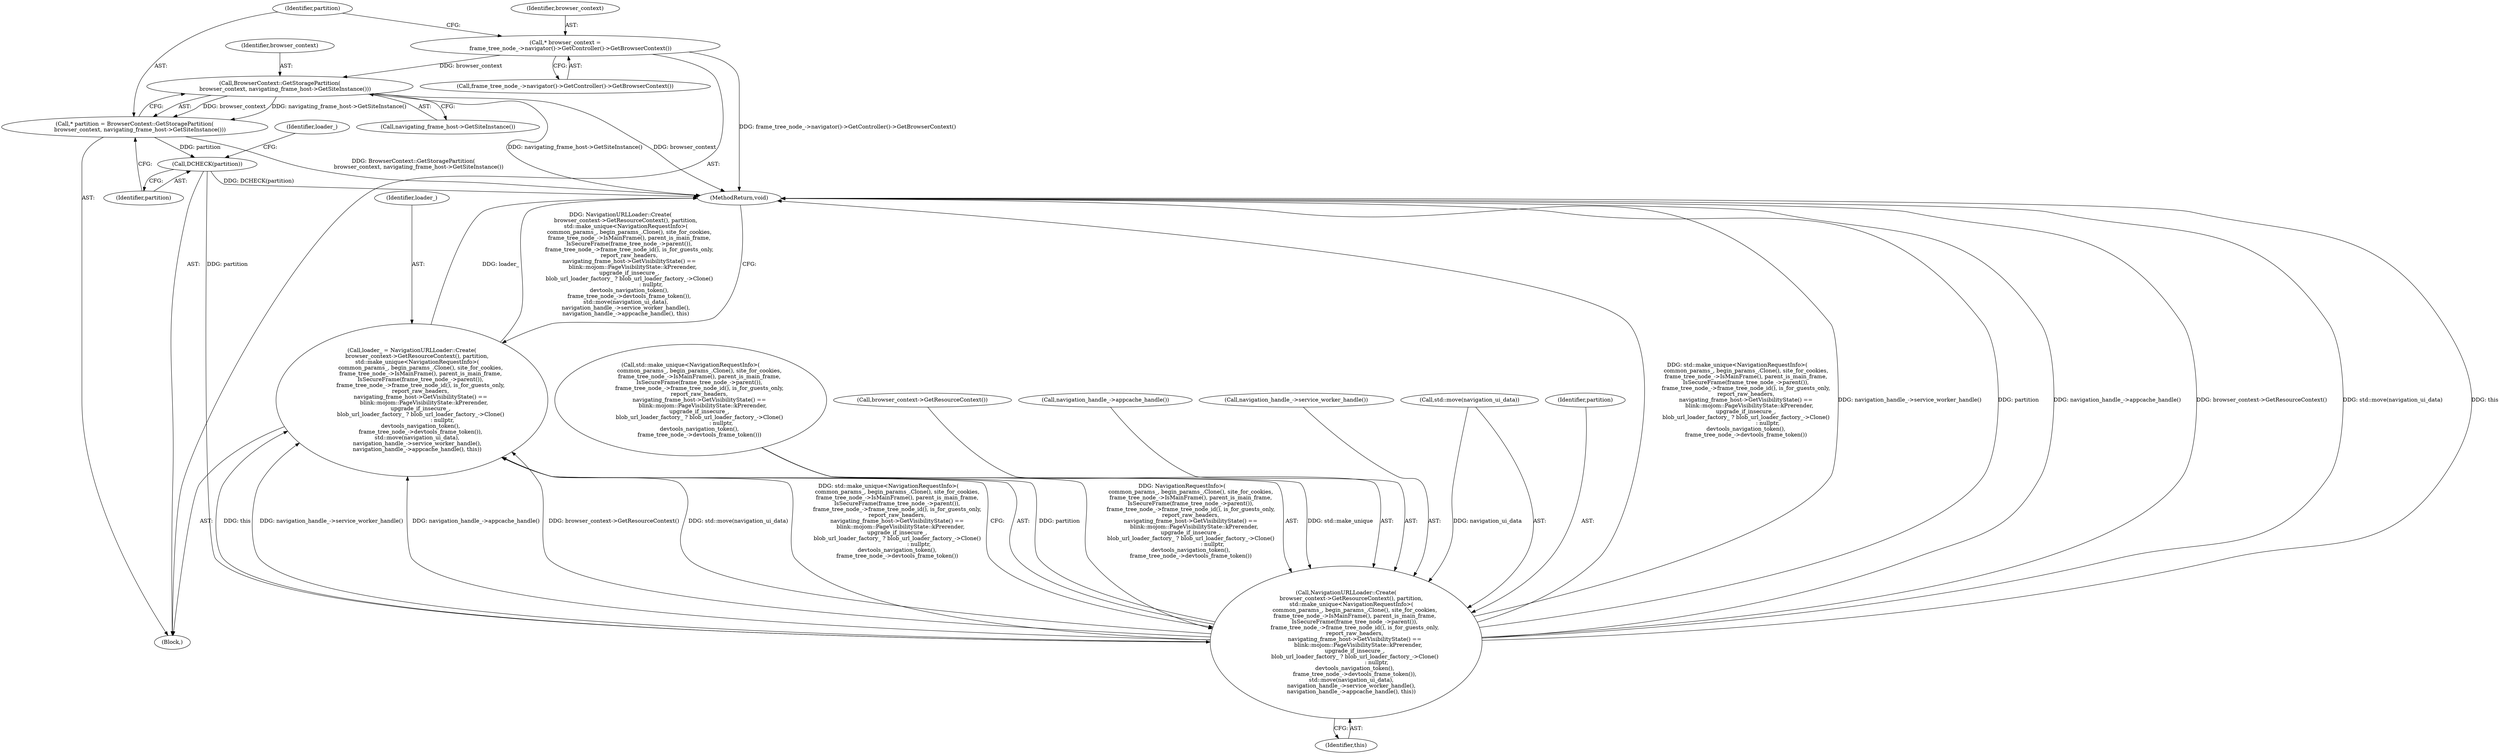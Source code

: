 digraph "0_Chrome_8355de453bb4014b74b2db5d7ca38c5664d65d83@pointer" {
"1000196" [label="(Call,BrowserContext::GetStoragePartition(\n      browser_context, navigating_frame_host->GetSiteInstance()))"];
"1000190" [label="(Call,* browser_context =\n      frame_tree_node_->navigator()->GetController()->GetBrowserContext())"];
"1000194" [label="(Call,* partition = BrowserContext::GetStoragePartition(\n      browser_context, navigating_frame_host->GetSiteInstance()))"];
"1000199" [label="(Call,DCHECK(partition))"];
"1000341" [label="(Call,NavigationURLLoader::Create(\n      browser_context->GetResourceContext(), partition,\n      std::make_unique<NavigationRequestInfo>(\n          common_params_, begin_params_.Clone(), site_for_cookies,\n          frame_tree_node_->IsMainFrame(), parent_is_main_frame,\n          IsSecureFrame(frame_tree_node_->parent()),\n          frame_tree_node_->frame_tree_node_id(), is_for_guests_only,\n          report_raw_headers,\n          navigating_frame_host->GetVisibilityState() ==\n              blink::mojom::PageVisibilityState::kPrerender,\n          upgrade_if_insecure_,\n          blob_url_loader_factory_ ? blob_url_loader_factory_->Clone()\n                                   : nullptr,\n          devtools_navigation_token(),\n          frame_tree_node_->devtools_frame_token()),\n      std::move(navigation_ui_data),\n      navigation_handle_->service_worker_handle(),\n      navigation_handle_->appcache_handle(), this))"];
"1000339" [label="(Call,loader_ = NavigationURLLoader::Create(\n      browser_context->GetResourceContext(), partition,\n      std::make_unique<NavigationRequestInfo>(\n          common_params_, begin_params_.Clone(), site_for_cookies,\n          frame_tree_node_->IsMainFrame(), parent_is_main_frame,\n          IsSecureFrame(frame_tree_node_->parent()),\n          frame_tree_node_->frame_tree_node_id(), is_for_guests_only,\n          report_raw_headers,\n          navigating_frame_host->GetVisibilityState() ==\n              blink::mojom::PageVisibilityState::kPrerender,\n          upgrade_if_insecure_,\n          blob_url_loader_factory_ ? blob_url_loader_factory_->Clone()\n                                   : nullptr,\n          devtools_navigation_token(),\n          frame_tree_node_->devtools_frame_token()),\n      std::move(navigation_ui_data),\n      navigation_handle_->service_worker_handle(),\n      navigation_handle_->appcache_handle(), this))"];
"1000341" [label="(Call,NavigationURLLoader::Create(\n      browser_context->GetResourceContext(), partition,\n      std::make_unique<NavigationRequestInfo>(\n          common_params_, begin_params_.Clone(), site_for_cookies,\n          frame_tree_node_->IsMainFrame(), parent_is_main_frame,\n          IsSecureFrame(frame_tree_node_->parent()),\n          frame_tree_node_->frame_tree_node_id(), is_for_guests_only,\n          report_raw_headers,\n          navigating_frame_host->GetVisibilityState() ==\n              blink::mojom::PageVisibilityState::kPrerender,\n          upgrade_if_insecure_,\n          blob_url_loader_factory_ ? blob_url_loader_factory_->Clone()\n                                   : nullptr,\n          devtools_navigation_token(),\n          frame_tree_node_->devtools_frame_token()),\n      std::move(navigation_ui_data),\n      navigation_handle_->service_worker_handle(),\n      navigation_handle_->appcache_handle(), this))"];
"1000203" [label="(Identifier,loader_)"];
"1000339" [label="(Call,loader_ = NavigationURLLoader::Create(\n      browser_context->GetResourceContext(), partition,\n      std::make_unique<NavigationRequestInfo>(\n          common_params_, begin_params_.Clone(), site_for_cookies,\n          frame_tree_node_->IsMainFrame(), parent_is_main_frame,\n          IsSecureFrame(frame_tree_node_->parent()),\n          frame_tree_node_->frame_tree_node_id(), is_for_guests_only,\n          report_raw_headers,\n          navigating_frame_host->GetVisibilityState() ==\n              blink::mojom::PageVisibilityState::kPrerender,\n          upgrade_if_insecure_,\n          blob_url_loader_factory_ ? blob_url_loader_factory_->Clone()\n                                   : nullptr,\n          devtools_navigation_token(),\n          frame_tree_node_->devtools_frame_token()),\n      std::move(navigation_ui_data),\n      navigation_handle_->service_worker_handle(),\n      navigation_handle_->appcache_handle(), this))"];
"1000197" [label="(Identifier,browser_context)"];
"1000103" [label="(Block,)"];
"1000344" [label="(Call,std::make_unique<NavigationRequestInfo>(\n          common_params_, begin_params_.Clone(), site_for_cookies,\n          frame_tree_node_->IsMainFrame(), parent_is_main_frame,\n          IsSecureFrame(frame_tree_node_->parent()),\n          frame_tree_node_->frame_tree_node_id(), is_for_guests_only,\n          report_raw_headers,\n          navigating_frame_host->GetVisibilityState() ==\n              blink::mojom::PageVisibilityState::kPrerender,\n          upgrade_if_insecure_,\n          blob_url_loader_factory_ ? blob_url_loader_factory_->Clone()\n                                   : nullptr,\n          devtools_navigation_token(),\n          frame_tree_node_->devtools_frame_token()))"];
"1000342" [label="(Call,browser_context->GetResourceContext())"];
"1000190" [label="(Call,* browser_context =\n      frame_tree_node_->navigator()->GetController()->GetBrowserContext())"];
"1000384" [label="(Call,navigation_handle_->appcache_handle())"];
"1000191" [label="(Identifier,browser_context)"];
"1000386" [label="(MethodReturn,void)"];
"1000383" [label="(Call,navigation_handle_->service_worker_handle())"];
"1000192" [label="(Call,frame_tree_node_->navigator()->GetController()->GetBrowserContext())"];
"1000194" [label="(Call,* partition = BrowserContext::GetStoragePartition(\n      browser_context, navigating_frame_host->GetSiteInstance()))"];
"1000340" [label="(Identifier,loader_)"];
"1000198" [label="(Call,navigating_frame_host->GetSiteInstance())"];
"1000200" [label="(Identifier,partition)"];
"1000199" [label="(Call,DCHECK(partition))"];
"1000195" [label="(Identifier,partition)"];
"1000381" [label="(Call,std::move(navigation_ui_data))"];
"1000196" [label="(Call,BrowserContext::GetStoragePartition(\n      browser_context, navigating_frame_host->GetSiteInstance()))"];
"1000385" [label="(Identifier,this)"];
"1000343" [label="(Identifier,partition)"];
"1000196" -> "1000194"  [label="AST: "];
"1000196" -> "1000198"  [label="CFG: "];
"1000197" -> "1000196"  [label="AST: "];
"1000198" -> "1000196"  [label="AST: "];
"1000194" -> "1000196"  [label="CFG: "];
"1000196" -> "1000386"  [label="DDG: browser_context"];
"1000196" -> "1000386"  [label="DDG: navigating_frame_host->GetSiteInstance()"];
"1000196" -> "1000194"  [label="DDG: browser_context"];
"1000196" -> "1000194"  [label="DDG: navigating_frame_host->GetSiteInstance()"];
"1000190" -> "1000196"  [label="DDG: browser_context"];
"1000190" -> "1000103"  [label="AST: "];
"1000190" -> "1000192"  [label="CFG: "];
"1000191" -> "1000190"  [label="AST: "];
"1000192" -> "1000190"  [label="AST: "];
"1000195" -> "1000190"  [label="CFG: "];
"1000190" -> "1000386"  [label="DDG: frame_tree_node_->navigator()->GetController()->GetBrowserContext()"];
"1000194" -> "1000103"  [label="AST: "];
"1000195" -> "1000194"  [label="AST: "];
"1000200" -> "1000194"  [label="CFG: "];
"1000194" -> "1000386"  [label="DDG: BrowserContext::GetStoragePartition(\n      browser_context, navigating_frame_host->GetSiteInstance())"];
"1000194" -> "1000199"  [label="DDG: partition"];
"1000199" -> "1000103"  [label="AST: "];
"1000199" -> "1000200"  [label="CFG: "];
"1000200" -> "1000199"  [label="AST: "];
"1000203" -> "1000199"  [label="CFG: "];
"1000199" -> "1000386"  [label="DDG: DCHECK(partition)"];
"1000199" -> "1000341"  [label="DDG: partition"];
"1000341" -> "1000339"  [label="AST: "];
"1000341" -> "1000385"  [label="CFG: "];
"1000342" -> "1000341"  [label="AST: "];
"1000343" -> "1000341"  [label="AST: "];
"1000344" -> "1000341"  [label="AST: "];
"1000381" -> "1000341"  [label="AST: "];
"1000383" -> "1000341"  [label="AST: "];
"1000384" -> "1000341"  [label="AST: "];
"1000385" -> "1000341"  [label="AST: "];
"1000339" -> "1000341"  [label="CFG: "];
"1000341" -> "1000386"  [label="DDG: std::make_unique<NavigationRequestInfo>(\n          common_params_, begin_params_.Clone(), site_for_cookies,\n          frame_tree_node_->IsMainFrame(), parent_is_main_frame,\n          IsSecureFrame(frame_tree_node_->parent()),\n          frame_tree_node_->frame_tree_node_id(), is_for_guests_only,\n          report_raw_headers,\n          navigating_frame_host->GetVisibilityState() ==\n              blink::mojom::PageVisibilityState::kPrerender,\n          upgrade_if_insecure_,\n          blob_url_loader_factory_ ? blob_url_loader_factory_->Clone()\n                                   : nullptr,\n          devtools_navigation_token(),\n          frame_tree_node_->devtools_frame_token())"];
"1000341" -> "1000386"  [label="DDG: navigation_handle_->service_worker_handle()"];
"1000341" -> "1000386"  [label="DDG: partition"];
"1000341" -> "1000386"  [label="DDG: navigation_handle_->appcache_handle()"];
"1000341" -> "1000386"  [label="DDG: browser_context->GetResourceContext()"];
"1000341" -> "1000386"  [label="DDG: std::move(navigation_ui_data)"];
"1000341" -> "1000386"  [label="DDG: this"];
"1000341" -> "1000339"  [label="DDG: partition"];
"1000341" -> "1000339"  [label="DDG: this"];
"1000341" -> "1000339"  [label="DDG: navigation_handle_->service_worker_handle()"];
"1000341" -> "1000339"  [label="DDG: navigation_handle_->appcache_handle()"];
"1000341" -> "1000339"  [label="DDG: browser_context->GetResourceContext()"];
"1000341" -> "1000339"  [label="DDG: std::move(navigation_ui_data)"];
"1000341" -> "1000339"  [label="DDG: std::make_unique<NavigationRequestInfo>(\n          common_params_, begin_params_.Clone(), site_for_cookies,\n          frame_tree_node_->IsMainFrame(), parent_is_main_frame,\n          IsSecureFrame(frame_tree_node_->parent()),\n          frame_tree_node_->frame_tree_node_id(), is_for_guests_only,\n          report_raw_headers,\n          navigating_frame_host->GetVisibilityState() ==\n              blink::mojom::PageVisibilityState::kPrerender,\n          upgrade_if_insecure_,\n          blob_url_loader_factory_ ? blob_url_loader_factory_->Clone()\n                                   : nullptr,\n          devtools_navigation_token(),\n          frame_tree_node_->devtools_frame_token())"];
"1000344" -> "1000341"  [label="DDG: std::make_unique"];
"1000344" -> "1000341"  [label="DDG: NavigationRequestInfo>(\n          common_params_, begin_params_.Clone(), site_for_cookies,\n          frame_tree_node_->IsMainFrame(), parent_is_main_frame,\n          IsSecureFrame(frame_tree_node_->parent()),\n          frame_tree_node_->frame_tree_node_id(), is_for_guests_only,\n          report_raw_headers,\n          navigating_frame_host->GetVisibilityState() ==\n              blink::mojom::PageVisibilityState::kPrerender,\n          upgrade_if_insecure_,\n          blob_url_loader_factory_ ? blob_url_loader_factory_->Clone()\n                                   : nullptr,\n          devtools_navigation_token(),\n          frame_tree_node_->devtools_frame_token())"];
"1000381" -> "1000341"  [label="DDG: navigation_ui_data"];
"1000339" -> "1000103"  [label="AST: "];
"1000340" -> "1000339"  [label="AST: "];
"1000386" -> "1000339"  [label="CFG: "];
"1000339" -> "1000386"  [label="DDG: loader_"];
"1000339" -> "1000386"  [label="DDG: NavigationURLLoader::Create(\n      browser_context->GetResourceContext(), partition,\n      std::make_unique<NavigationRequestInfo>(\n          common_params_, begin_params_.Clone(), site_for_cookies,\n          frame_tree_node_->IsMainFrame(), parent_is_main_frame,\n          IsSecureFrame(frame_tree_node_->parent()),\n          frame_tree_node_->frame_tree_node_id(), is_for_guests_only,\n          report_raw_headers,\n          navigating_frame_host->GetVisibilityState() ==\n              blink::mojom::PageVisibilityState::kPrerender,\n          upgrade_if_insecure_,\n          blob_url_loader_factory_ ? blob_url_loader_factory_->Clone()\n                                   : nullptr,\n          devtools_navigation_token(),\n          frame_tree_node_->devtools_frame_token()),\n      std::move(navigation_ui_data),\n      navigation_handle_->service_worker_handle(),\n      navigation_handle_->appcache_handle(), this)"];
}
